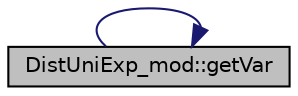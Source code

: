 digraph "DistUniExp_mod::getVar"
{
 // LATEX_PDF_SIZE
  edge [fontname="Helvetica",fontsize="10",labelfontname="Helvetica",labelfontsize="10"];
  node [fontname="Helvetica",fontsize="10",shape=record];
  rankdir="LR";
  Node1 [label="DistUniExp_mod::getVar",height=0.2,width=0.4,color="black", fillcolor="grey75", style="filled", fontcolor="black",tooltip="Return the variance of the exponential distribution with rate parameter lambda."];
  Node1 -> Node1 [color="midnightblue",fontsize="10",style="solid",fontname="Helvetica"];
}
